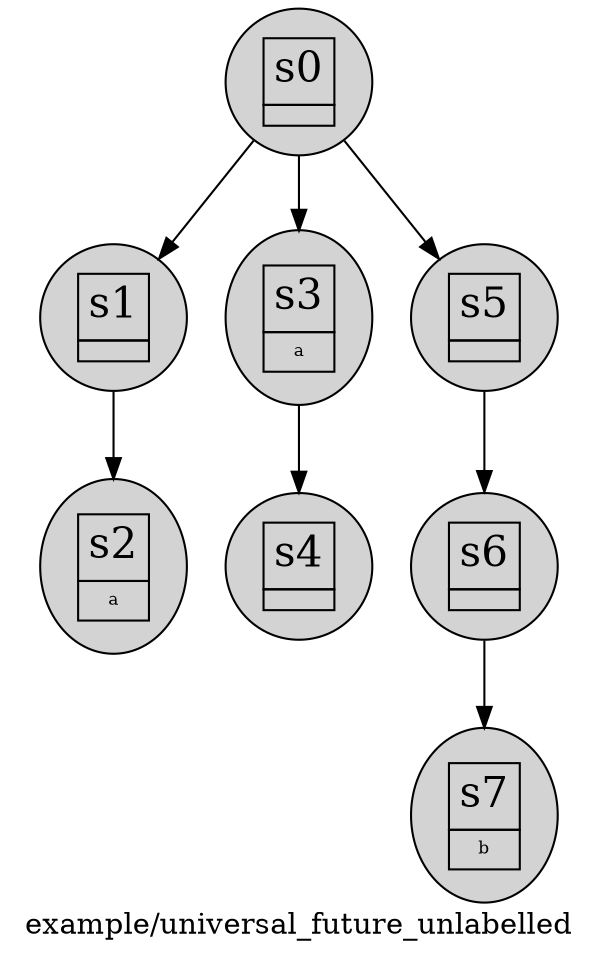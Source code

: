 digraph RGL__DirectedAdjacencyGraph {
    label = "example/universal_future_unlabelled"

    "#<Coeus::Labellings::Graph::Vertex:0x00007fc33eeaa6b0>" [
        fontsize = 8,
        style = filled,
        label = <
          <TABLE BORDER="0" CELLBORDER="1" CELLSPACING="0" CELLPADDING="4" BGCOLOR="lightgrey">
          <TR><TD><FONT POINT-SIZE="20.0">s0</FONT></TD></TR>
          <TR><TD></TD></TR>
          </TABLE>
          >
    ]

    "#<Coeus::Labellings::Graph::Vertex:0x00007fc33eeaa5e8>" [
        fontsize = 8,
        style = filled,
        label = <
          <TABLE BORDER="0" CELLBORDER="1" CELLSPACING="0" CELLPADDING="4" BGCOLOR="lightgrey">
          <TR><TD><FONT POINT-SIZE="20.0">s1</FONT></TD></TR>
          <TR><TD></TD></TR>
          </TABLE>
          >
    ]

    "#<Coeus::Labellings::Graph::Vertex:0x00007fc33eeaa408>" [
        fontsize = 8,
        style = filled,
        label = <
          <TABLE BORDER="0" CELLBORDER="1" CELLSPACING="0" CELLPADDING="4" BGCOLOR="lightgrey">
          <TR><TD><FONT POINT-SIZE="20.0">s3</FONT></TD></TR>
          <TR><TD>a</TD></TR>
          </TABLE>
          >
    ]

    "#<Coeus::Labellings::Graph::Vertex:0x00007fc33eeaa2f0>" [
        fontsize = 8,
        style = filled,
        label = <
          <TABLE BORDER="0" CELLBORDER="1" CELLSPACING="0" CELLPADDING="4" BGCOLOR="lightgrey">
          <TR><TD><FONT POINT-SIZE="20.0">s5</FONT></TD></TR>
          <TR><TD></TD></TR>
          </TABLE>
          >
    ]

    "#<Coeus::Labellings::Graph::Vertex:0x00007fc33eeaa138>" [
        fontsize = 8,
        style = filled,
        label = <
          <TABLE BORDER="0" CELLBORDER="1" CELLSPACING="0" CELLPADDING="4" BGCOLOR="lightgrey">
          <TR><TD><FONT POINT-SIZE="20.0">s2</FONT></TD></TR>
          <TR><TD>a</TD></TR>
          </TABLE>
          >
    ]

    "#<Coeus::Labellings::Graph::Vertex:0x00007fc33eea9ee0>" [
        fontsize = 8,
        style = filled,
        label = <
          <TABLE BORDER="0" CELLBORDER="1" CELLSPACING="0" CELLPADDING="4" BGCOLOR="lightgrey">
          <TR><TD><FONT POINT-SIZE="20.0">s4</FONT></TD></TR>
          <TR><TD></TD></TR>
          </TABLE>
          >
    ]

    "#<Coeus::Labellings::Graph::Vertex:0x00007fc33eea9c88>" [
        fontsize = 8,
        style = filled,
        label = <
          <TABLE BORDER="0" CELLBORDER="1" CELLSPACING="0" CELLPADDING="4" BGCOLOR="lightgrey">
          <TR><TD><FONT POINT-SIZE="20.0">s6</FONT></TD></TR>
          <TR><TD></TD></TR>
          </TABLE>
          >
    ]

    "#<Coeus::Labellings::Graph::Vertex:0x00007fc33eea9ad0>" [
        fontsize = 8,
        style = filled,
        label = <
          <TABLE BORDER="0" CELLBORDER="1" CELLSPACING="0" CELLPADDING="4" BGCOLOR="lightgrey">
          <TR><TD><FONT POINT-SIZE="20.0">s7</FONT></TD></TR>
          <TR><TD>b</TD></TR>
          </TABLE>
          >
    ]

    "#<Coeus::Labellings::Graph::Vertex:0x00007fc33eeaa6b0>" -> "#<Coeus::Labellings::Graph::Vertex:0x00007fc33eeaa5e8>" [
        fontsize = 8
    ]

    "#<Coeus::Labellings::Graph::Vertex:0x00007fc33eeaa6b0>" -> "#<Coeus::Labellings::Graph::Vertex:0x00007fc33eeaa408>" [
        fontsize = 8
    ]

    "#<Coeus::Labellings::Graph::Vertex:0x00007fc33eeaa6b0>" -> "#<Coeus::Labellings::Graph::Vertex:0x00007fc33eeaa2f0>" [
        fontsize = 8
    ]

    "#<Coeus::Labellings::Graph::Vertex:0x00007fc33eeaa5e8>" -> "#<Coeus::Labellings::Graph::Vertex:0x00007fc33eeaa138>" [
        fontsize = 8
    ]

    "#<Coeus::Labellings::Graph::Vertex:0x00007fc33eeaa408>" -> "#<Coeus::Labellings::Graph::Vertex:0x00007fc33eea9ee0>" [
        fontsize = 8
    ]

    "#<Coeus::Labellings::Graph::Vertex:0x00007fc33eeaa2f0>" -> "#<Coeus::Labellings::Graph::Vertex:0x00007fc33eea9c88>" [
        fontsize = 8
    ]

    "#<Coeus::Labellings::Graph::Vertex:0x00007fc33eea9c88>" -> "#<Coeus::Labellings::Graph::Vertex:0x00007fc33eea9ad0>" [
        fontsize = 8
    ]
}
